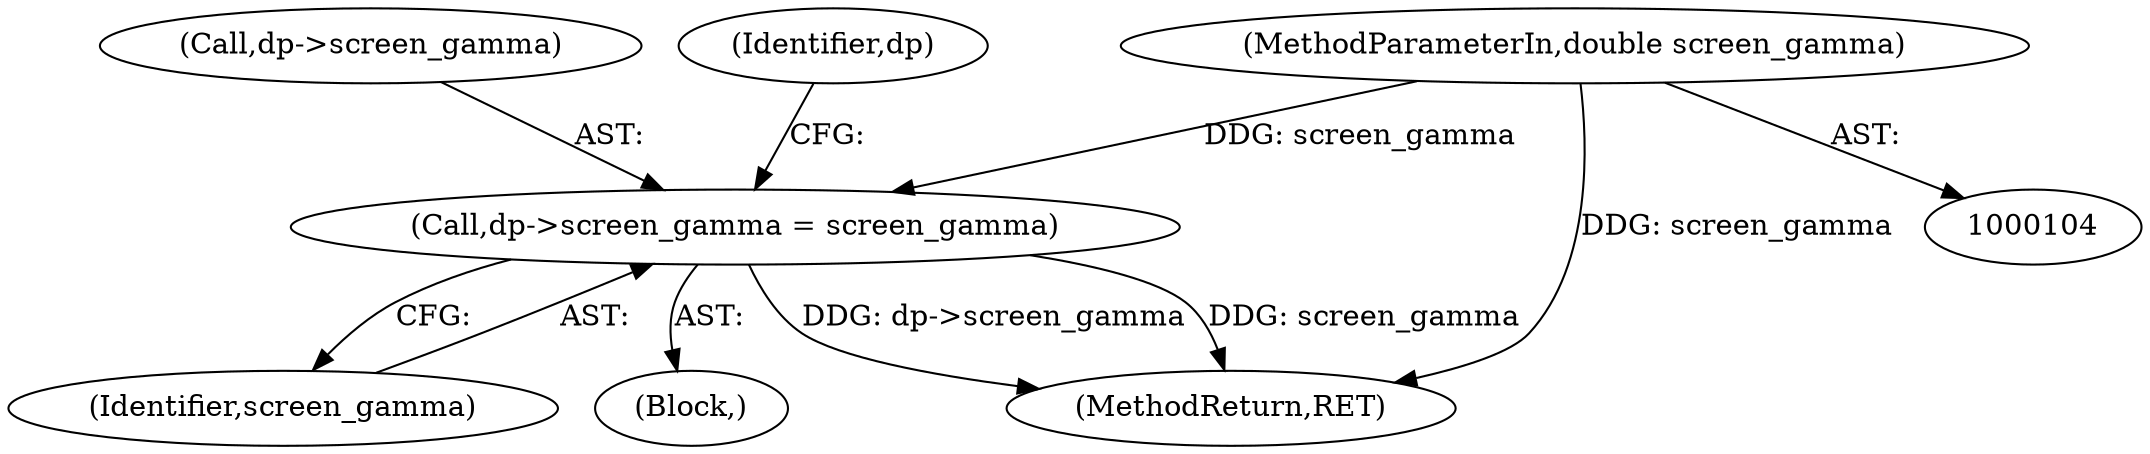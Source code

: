 digraph "0_Android_9d4853418ab2f754c2b63e091c29c5529b8b86ca_45@pointer" {
"1000143" [label="(Call,dp->screen_gamma = screen_gamma)"];
"1000109" [label="(MethodParameterIn,double screen_gamma)"];
"1000143" [label="(Call,dp->screen_gamma = screen_gamma)"];
"1000144" [label="(Call,dp->screen_gamma)"];
"1000150" [label="(Identifier,dp)"];
"1000109" [label="(MethodParameterIn,double screen_gamma)"];
"1000147" [label="(Identifier,screen_gamma)"];
"1000118" [label="(Block,)"];
"1000219" [label="(MethodReturn,RET)"];
"1000143" -> "1000118"  [label="AST: "];
"1000143" -> "1000147"  [label="CFG: "];
"1000144" -> "1000143"  [label="AST: "];
"1000147" -> "1000143"  [label="AST: "];
"1000150" -> "1000143"  [label="CFG: "];
"1000143" -> "1000219"  [label="DDG: dp->screen_gamma"];
"1000143" -> "1000219"  [label="DDG: screen_gamma"];
"1000109" -> "1000143"  [label="DDG: screen_gamma"];
"1000109" -> "1000104"  [label="AST: "];
"1000109" -> "1000219"  [label="DDG: screen_gamma"];
}
